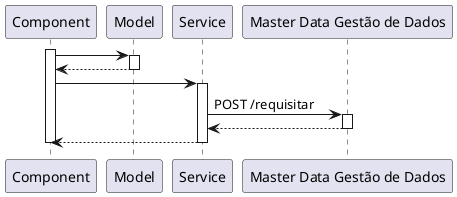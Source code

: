 @startuml vp3


participant Component as componente
participant Model as model
participant Service as svc

participant "Master Data Gestão de Dados" as mdgd

activate componente
componente -> model
activate model
model --> componente
deactivate model
componente -> svc : 
activate svc
svc -> mdgd : POST /requisitar
activate mdgd
mdgd --> svc
deactivate mdgd
svc --> componente
deactivate svc
deactivate componente



@enduml